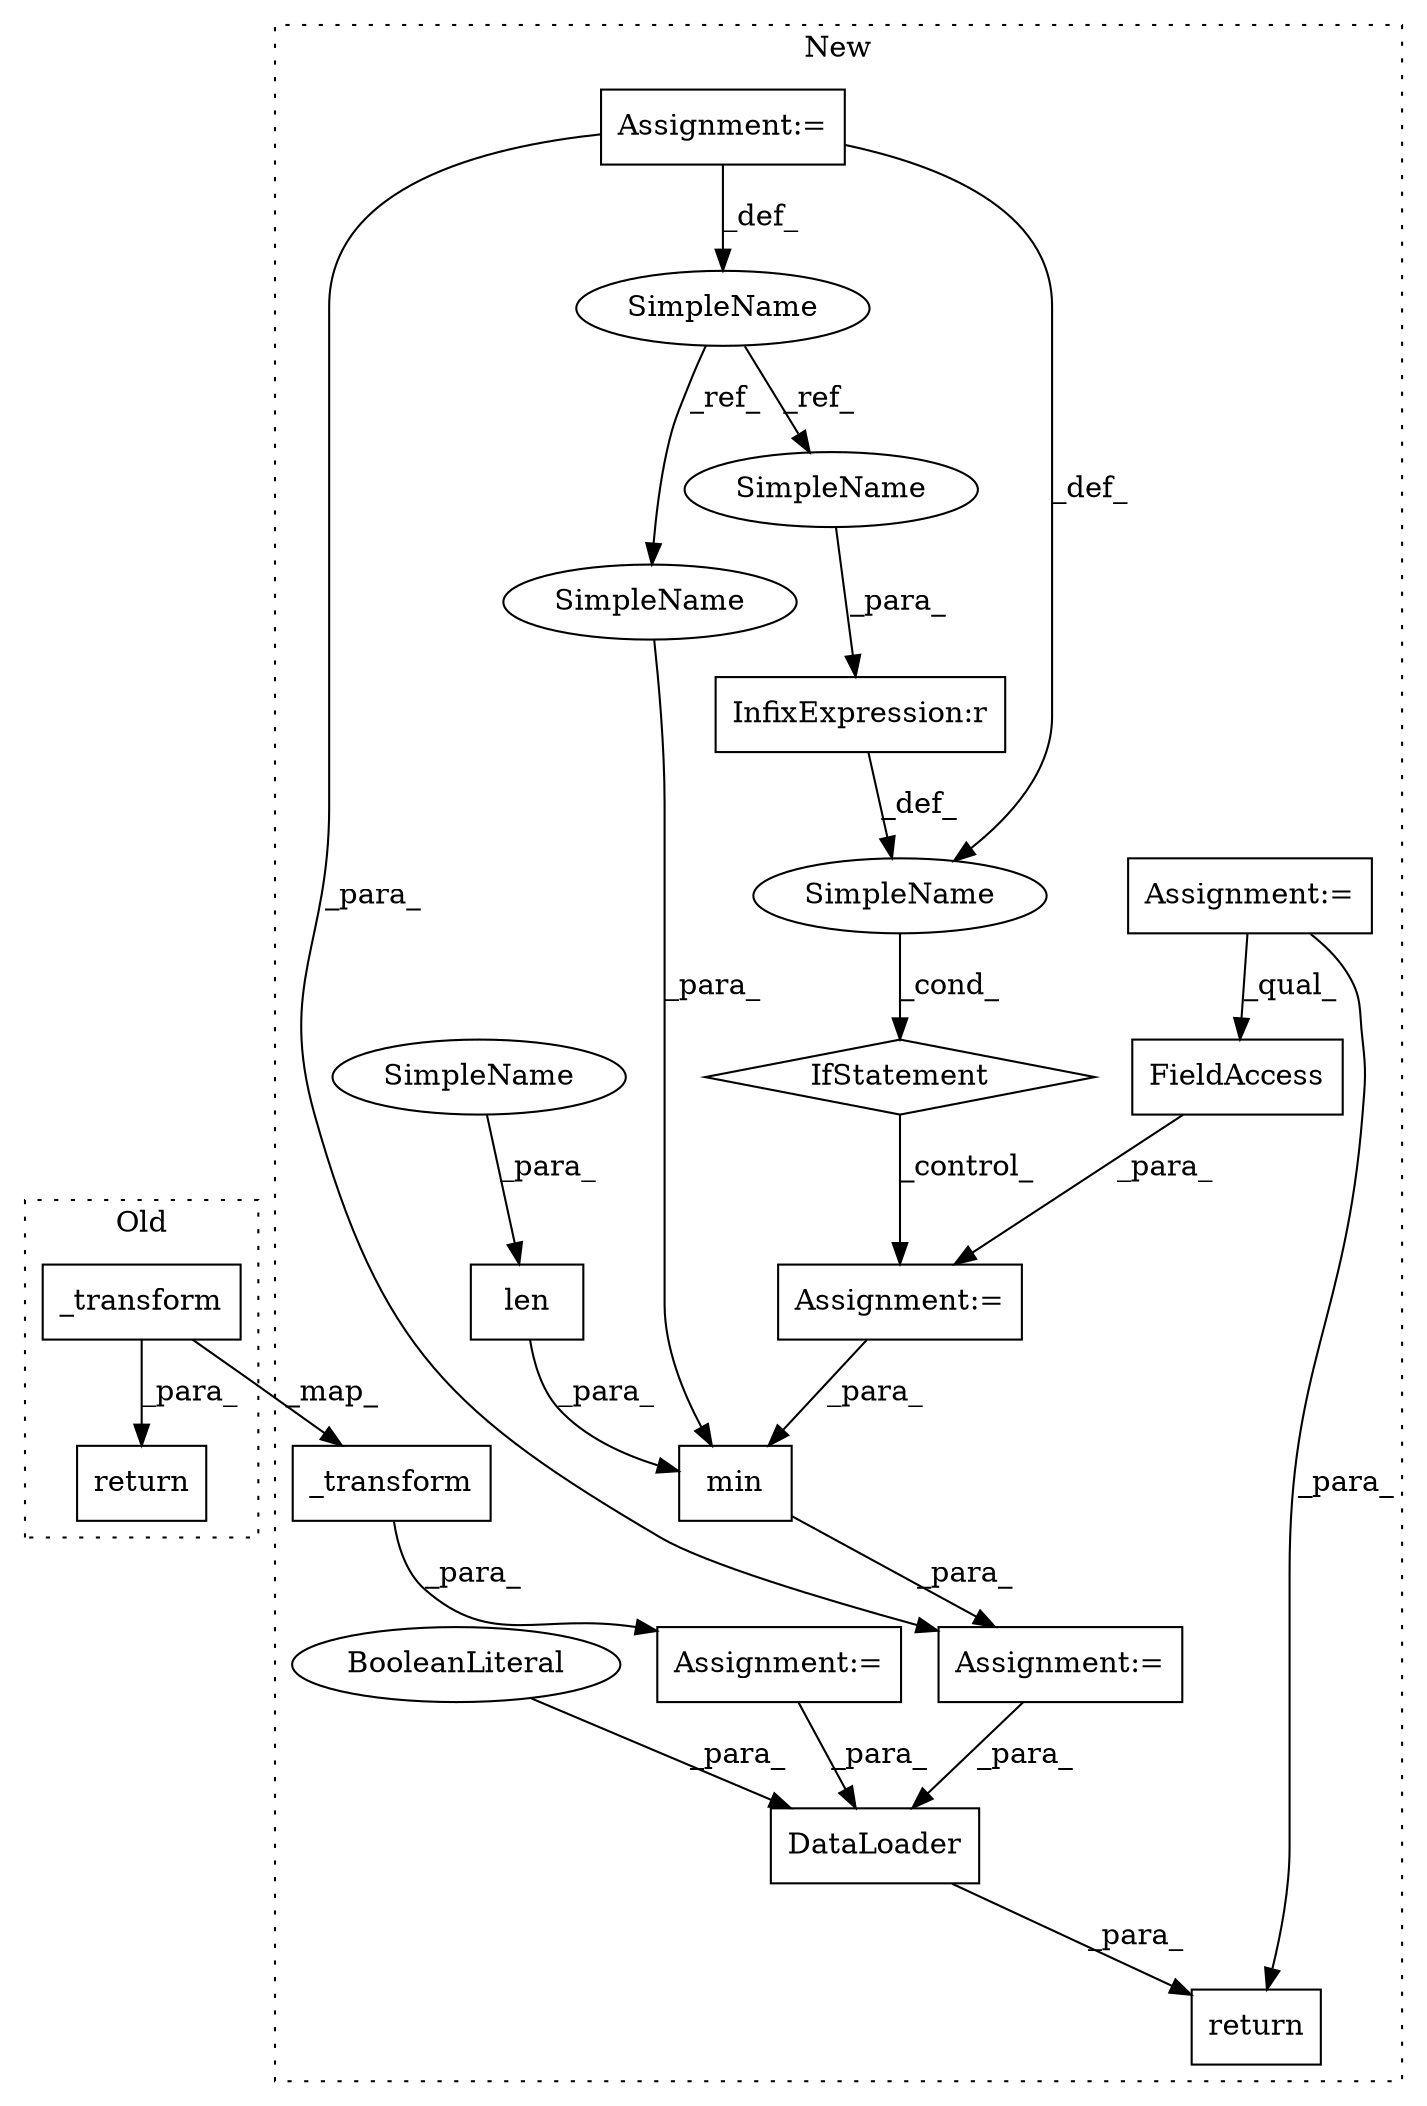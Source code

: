 digraph G {
subgraph cluster0 {
1 [label="_transform" a="32" s="2773,2820" l="11,1" shape="box"];
18 [label="return" a="41" s="2761" l="7" shape="box"];
label = "Old";
style="dotted";
}
subgraph cluster1 {
2 [label="_transform" a="32" s="3186,3222" l="11,1" shape="box"];
3 [label="DataLoader" a="32" s="3356,3391" l="11,1" shape="box"];
4 [label="min" a="32" s="3318,3342" l="4,1" shape="box"];
5 [label="len" a="32" s="3322,3330" l="4,1" shape="box"];
6 [label="BooleanLiteral" a="9" s="3386" l="5" shape="ellipse"];
7 [label="Assignment:=" a="7" s="3180" l="1" shape="box"];
8 [label="Assignment:=" a="7" s="3317" l="1" shape="box"];
9 [label="Assignment:=" a="7" s="2925" l="10" shape="box"];
10 [label="InfixExpression:r" a="27" s="3243" l="4" shape="box"];
11 [label="IfStatement" a="25" s="3229,3251" l="4,2" shape="diamond"];
12 [label="SimpleName" a="42" s="" l="" shape="ellipse"];
13 [label="Assignment:=" a="7" s="3271" l="1" shape="box"];
14 [label="FieldAccess" a="22" s="3272" l="23" shape="box"];
15 [label="SimpleName" a="42" s="2925" l="10" shape="ellipse"];
16 [label="Assignment:=" a="7" s="2993" l="8" shape="box"];
17 [label="return" a="41" s="3349" l="7" shape="box"];
19 [label="SimpleName" a="42" s="3326" l="4" shape="ellipse"];
20 [label="SimpleName" a="42" s="3332" l="10" shape="ellipse"];
21 [label="SimpleName" a="42" s="3233" l="10" shape="ellipse"];
label = "New";
style="dotted";
}
1 -> 18 [label="_para_"];
1 -> 2 [label="_map_"];
2 -> 7 [label="_para_"];
3 -> 17 [label="_para_"];
4 -> 8 [label="_para_"];
5 -> 4 [label="_para_"];
6 -> 3 [label="_para_"];
7 -> 3 [label="_para_"];
8 -> 3 [label="_para_"];
9 -> 8 [label="_para_"];
9 -> 12 [label="_def_"];
9 -> 15 [label="_def_"];
10 -> 12 [label="_def_"];
11 -> 13 [label="_control_"];
12 -> 11 [label="_cond_"];
13 -> 4 [label="_para_"];
14 -> 13 [label="_para_"];
15 -> 21 [label="_ref_"];
15 -> 20 [label="_ref_"];
16 -> 14 [label="_qual_"];
16 -> 17 [label="_para_"];
19 -> 5 [label="_para_"];
20 -> 4 [label="_para_"];
21 -> 10 [label="_para_"];
}